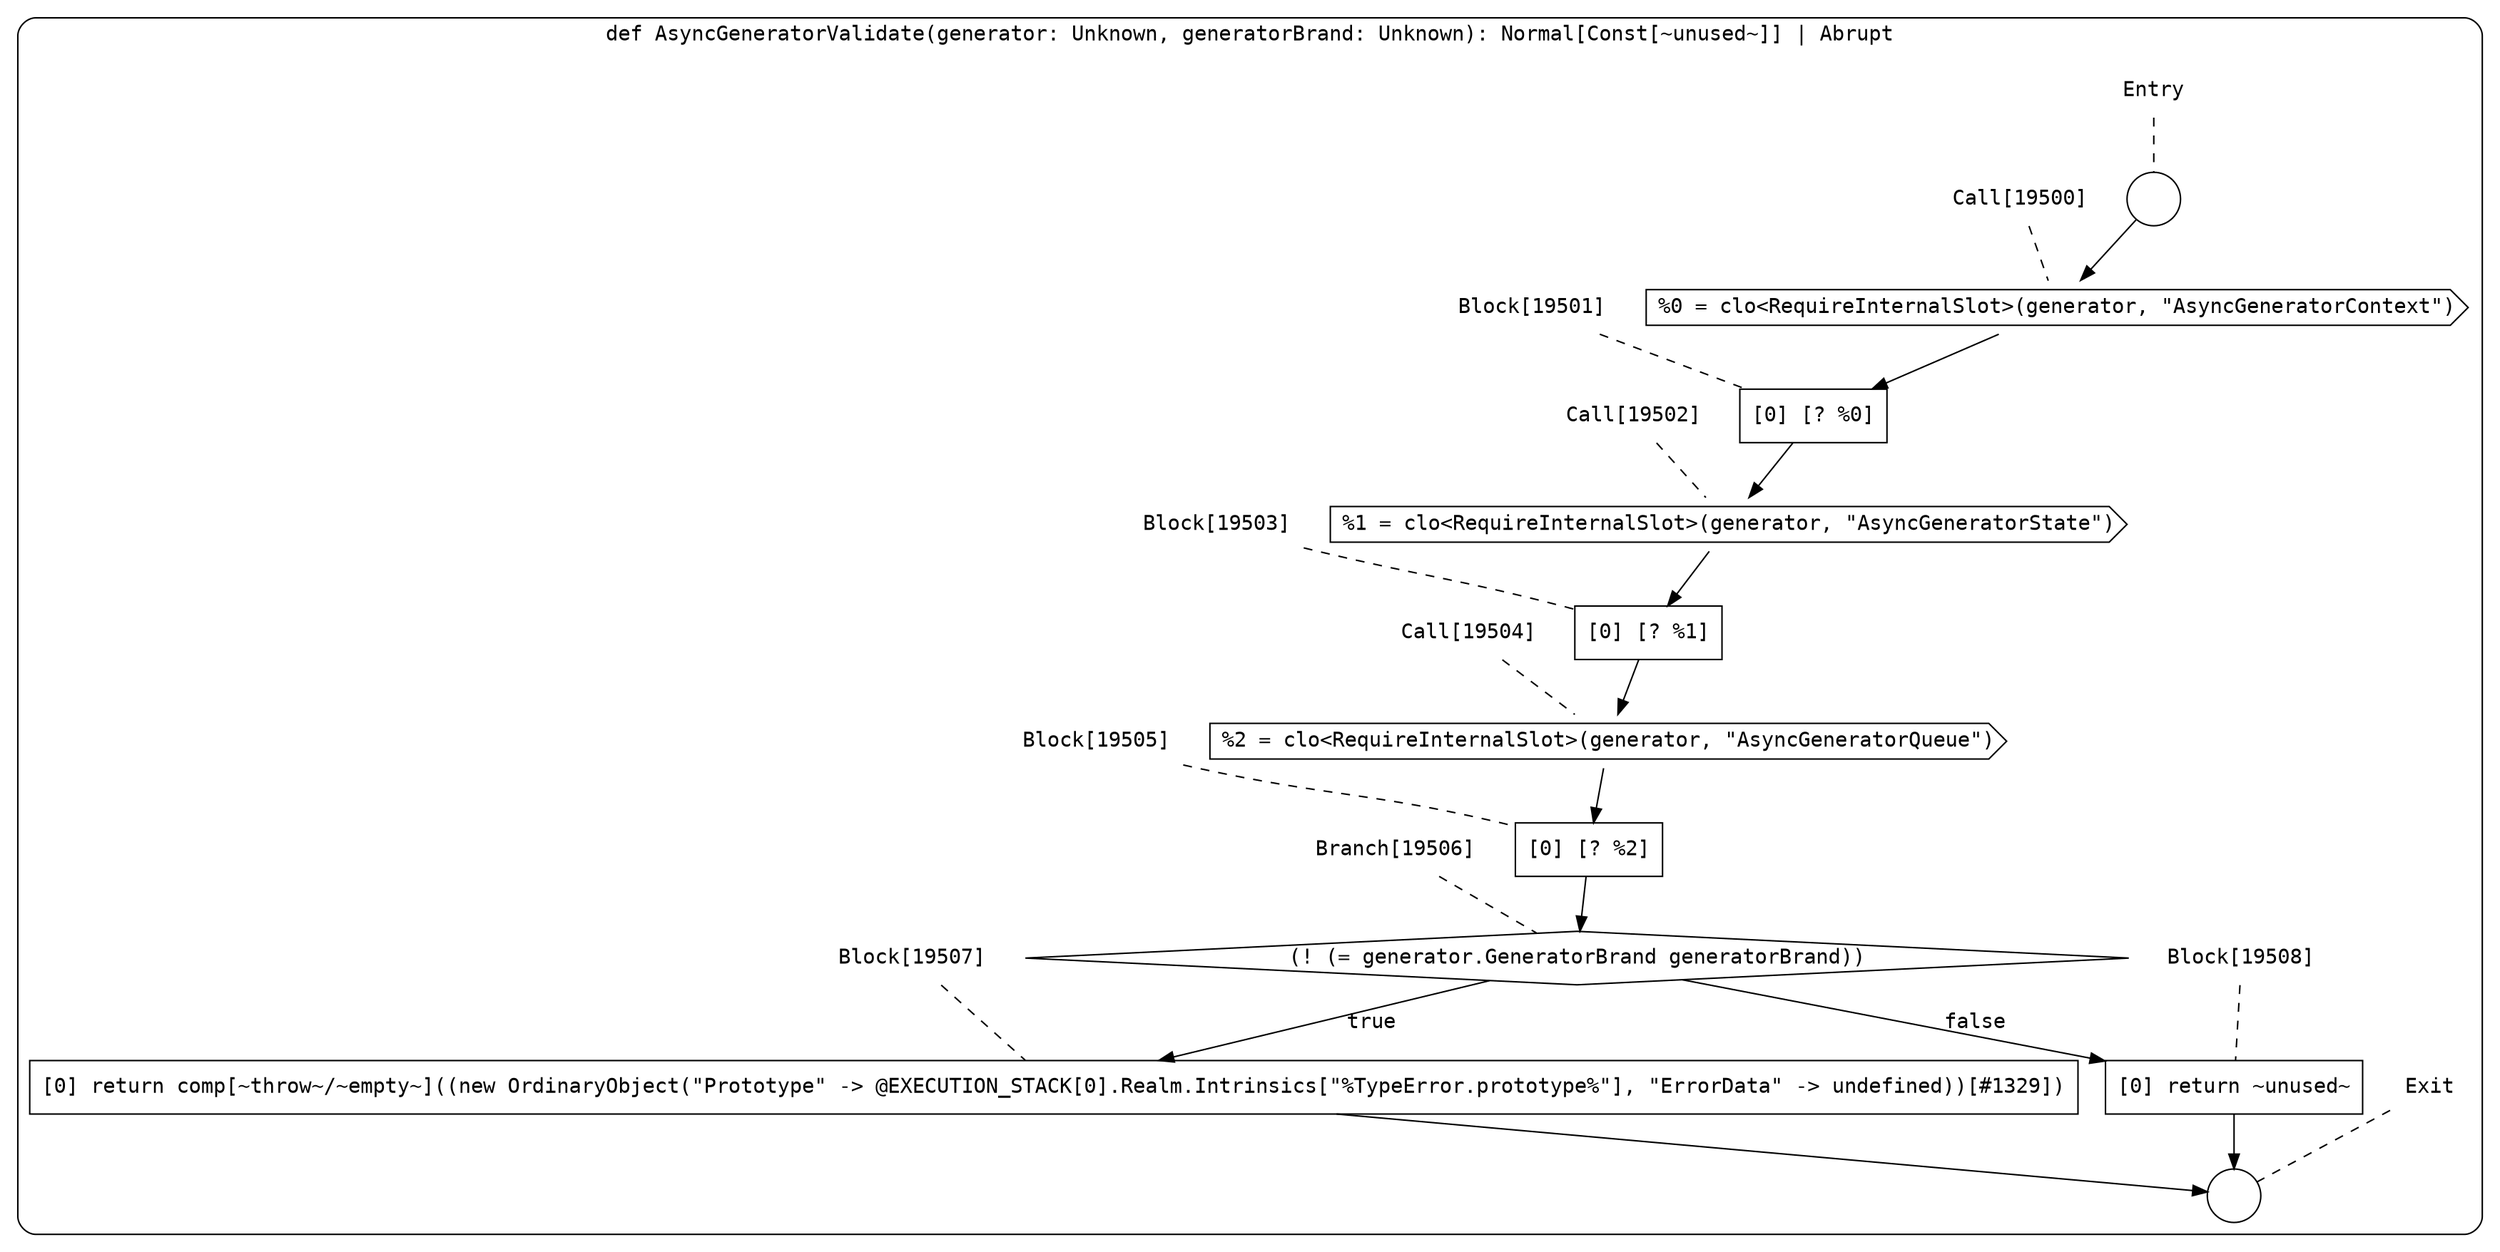 digraph {
  graph [fontname = "Consolas"]
  node [fontname = "Consolas"]
  edge [fontname = "Consolas"]
  subgraph cluster2628 {
    label = "def AsyncGeneratorValidate(generator: Unknown, generatorBrand: Unknown): Normal[Const[~unused~]] | Abrupt"
    style = rounded
    cluster2628_entry_name [shape=none, label=<<font color="black">Entry</font>>]
    cluster2628_entry_name -> cluster2628_entry [arrowhead=none, color="black", style=dashed]
    cluster2628_entry [shape=circle label=" " color="black" fillcolor="white" style=filled]
    cluster2628_entry -> node19500 [color="black"]
    cluster2628_exit_name [shape=none, label=<<font color="black">Exit</font>>]
    cluster2628_exit_name -> cluster2628_exit [arrowhead=none, color="black", style=dashed]
    cluster2628_exit [shape=circle label=" " color="black" fillcolor="white" style=filled]
    node19500_name [shape=none, label=<<font color="black">Call[19500]</font>>]
    node19500_name -> node19500 [arrowhead=none, color="black", style=dashed]
    node19500 [shape=cds, label=<<font color="black">%0 = clo&lt;RequireInternalSlot&gt;(generator, &quot;AsyncGeneratorContext&quot;)</font>> color="black" fillcolor="white", style=filled]
    node19500 -> node19501 [color="black"]
    node19501_name [shape=none, label=<<font color="black">Block[19501]</font>>]
    node19501_name -> node19501 [arrowhead=none, color="black", style=dashed]
    node19501 [shape=box, label=<<font color="black">[0] [? %0]<BR ALIGN="LEFT"/></font>> color="black" fillcolor="white", style=filled]
    node19501 -> node19502 [color="black"]
    node19502_name [shape=none, label=<<font color="black">Call[19502]</font>>]
    node19502_name -> node19502 [arrowhead=none, color="black", style=dashed]
    node19502 [shape=cds, label=<<font color="black">%1 = clo&lt;RequireInternalSlot&gt;(generator, &quot;AsyncGeneratorState&quot;)</font>> color="black" fillcolor="white", style=filled]
    node19502 -> node19503 [color="black"]
    node19503_name [shape=none, label=<<font color="black">Block[19503]</font>>]
    node19503_name -> node19503 [arrowhead=none, color="black", style=dashed]
    node19503 [shape=box, label=<<font color="black">[0] [? %1]<BR ALIGN="LEFT"/></font>> color="black" fillcolor="white", style=filled]
    node19503 -> node19504 [color="black"]
    node19504_name [shape=none, label=<<font color="black">Call[19504]</font>>]
    node19504_name -> node19504 [arrowhead=none, color="black", style=dashed]
    node19504 [shape=cds, label=<<font color="black">%2 = clo&lt;RequireInternalSlot&gt;(generator, &quot;AsyncGeneratorQueue&quot;)</font>> color="black" fillcolor="white", style=filled]
    node19504 -> node19505 [color="black"]
    node19505_name [shape=none, label=<<font color="black">Block[19505]</font>>]
    node19505_name -> node19505 [arrowhead=none, color="black", style=dashed]
    node19505 [shape=box, label=<<font color="black">[0] [? %2]<BR ALIGN="LEFT"/></font>> color="black" fillcolor="white", style=filled]
    node19505 -> node19506 [color="black"]
    node19506_name [shape=none, label=<<font color="black">Branch[19506]</font>>]
    node19506_name -> node19506 [arrowhead=none, color="black", style=dashed]
    node19506 [shape=diamond, label=<<font color="black">(! (= generator.GeneratorBrand generatorBrand))</font>> color="black" fillcolor="white", style=filled]
    node19506 -> node19507 [label=<<font color="black">true</font>> color="black"]
    node19506 -> node19508 [label=<<font color="black">false</font>> color="black"]
    node19507_name [shape=none, label=<<font color="black">Block[19507]</font>>]
    node19507_name -> node19507 [arrowhead=none, color="black", style=dashed]
    node19507 [shape=box, label=<<font color="black">[0] return comp[~throw~/~empty~]((new OrdinaryObject(&quot;Prototype&quot; -&gt; @EXECUTION_STACK[0].Realm.Intrinsics[&quot;%TypeError.prototype%&quot;], &quot;ErrorData&quot; -&gt; undefined))[#1329])<BR ALIGN="LEFT"/></font>> color="black" fillcolor="white", style=filled]
    node19507 -> cluster2628_exit [color="black"]
    node19508_name [shape=none, label=<<font color="black">Block[19508]</font>>]
    node19508_name -> node19508 [arrowhead=none, color="black", style=dashed]
    node19508 [shape=box, label=<<font color="black">[0] return ~unused~<BR ALIGN="LEFT"/></font>> color="black" fillcolor="white", style=filled]
    node19508 -> cluster2628_exit [color="black"]
  }
}